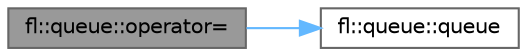 digraph "fl::queue::operator="
{
 // INTERACTIVE_SVG=YES
 // LATEX_PDF_SIZE
  bgcolor="transparent";
  edge [fontname=Helvetica,fontsize=10,labelfontname=Helvetica,labelfontsize=10];
  node [fontname=Helvetica,fontsize=10,shape=box,height=0.2,width=0.4];
  rankdir="LR";
  Node1 [id="Node000001",label="fl::queue::operator=",height=0.2,width=0.4,color="gray40", fillcolor="grey60", style="filled", fontcolor="black",tooltip="Move assignment operator."];
  Node1 -> Node2 [id="edge1_Node000001_Node000002",color="steelblue1",style="solid",tooltip=" "];
  Node2 [id="Node000002",label="fl::queue::queue",height=0.2,width=0.4,color="grey40", fillcolor="white", style="filled",URL="$da/d7f/classfl_1_1queue_a0a6396fa03143c4f38f249e1228b6aa0.html#a0a6396fa03143c4f38f249e1228b6aa0",tooltip="Default constructor - creates an empty queue."];
}
